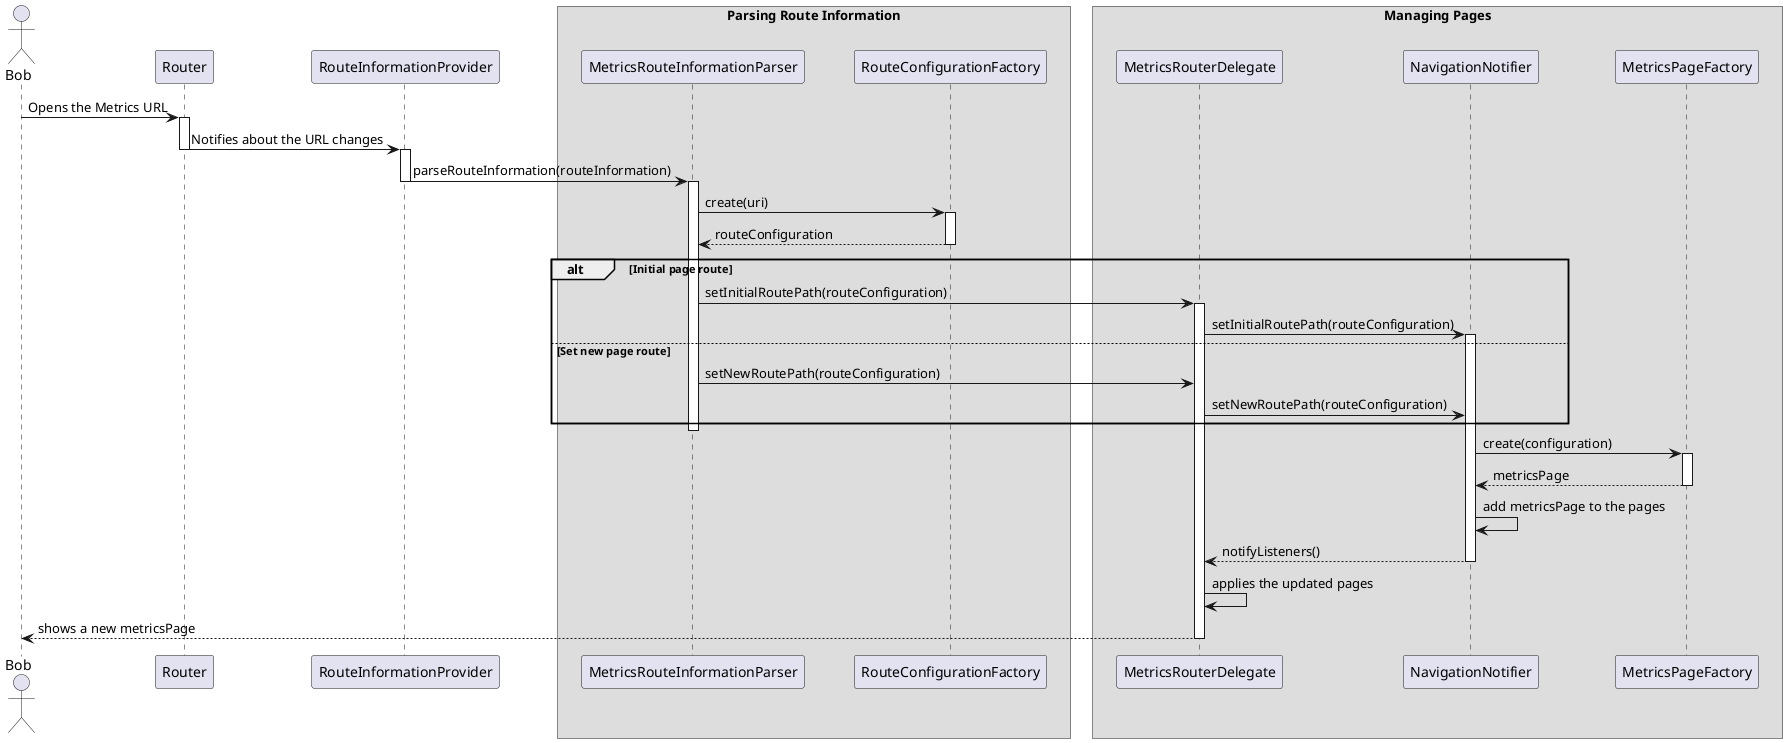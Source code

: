 @startuml external_navigation_sequence_diagram.puml
skinparam ParticipantPadding 20
skinparam BoxPadding 10

actor Bob

participant Router
participant RouteInformationProvider

box Parsing Route Information
participant MetricsRouteInformationParser
participant RouteConfigurationFactory
endbox

box Managing Pages
participant MetricsRouterDelegate
participant NavigationNotifier
participant MetricsPageFactory
endbox

Bob -> Router : Opens the Metrics URL
activate Router

Router -> RouteInformationProvider : Notifies about the URL changes
deactivate Router
activate RouteInformationProvider

RouteInformationProvider -> MetricsRouteInformationParser : parseRouteInformation(routeInformation)
deactivate RouteInformationProvider
activate MetricsRouteInformationParser

MetricsRouteInformationParser -> RouteConfigurationFactory : create(uri)
activate RouteConfigurationFactory

return routeConfiguration

alt Initial page route
    MetricsRouteInformationParser -> MetricsRouterDelegate : setInitialRoutePath(routeConfiguration)
    activate MetricsRouterDelegate

    MetricsRouterDelegate -> NavigationNotifier : setInitialRoutePath(routeConfiguration)
    activate NavigationNotifier
else Set new page route
    MetricsRouteInformationParser -> MetricsRouterDelegate : setNewRoutePath(routeConfiguration)

    MetricsRouterDelegate -> NavigationNotifier : setNewRoutePath(routeConfiguration)
end
deactivate MetricsRouteInformationParser

NavigationNotifier -> MetricsPageFactory : create(configuration)
activate MetricsPageFactory

return metricsPage

NavigationNotifier -> NavigationNotifier : add metricsPage to the pages

NavigationNotifier --> MetricsRouterDelegate: notifyListeners()
deactivate NavigationNotifier

MetricsRouterDelegate -> MetricsRouterDelegate: applies the updated pages

MetricsRouterDelegate --> Bob : shows a new metricsPage
deactivate MetricsRouterDelegate

@enduml
